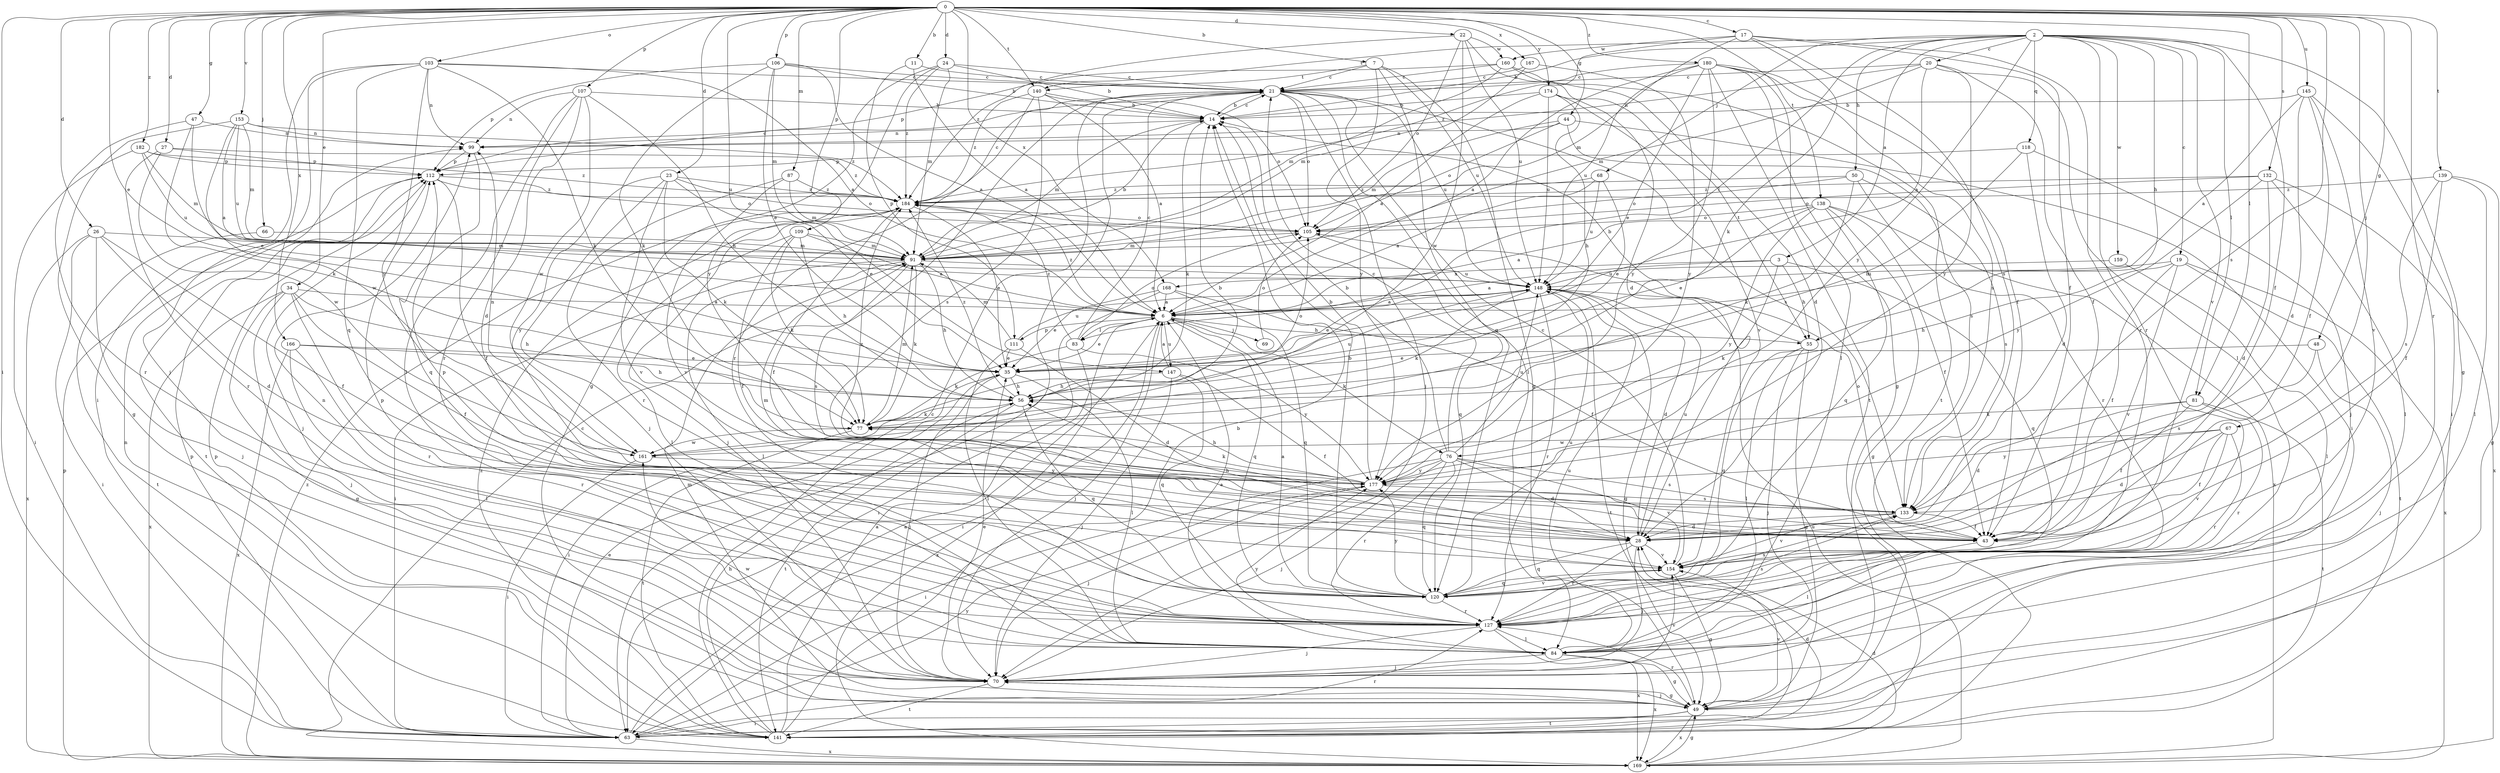 strict digraph  {
0;
2;
3;
6;
7;
11;
14;
17;
19;
20;
21;
22;
23;
24;
26;
27;
28;
34;
35;
43;
44;
47;
48;
49;
50;
55;
56;
63;
66;
67;
68;
69;
70;
76;
77;
81;
83;
84;
87;
91;
99;
103;
105;
106;
107;
109;
111;
112;
118;
120;
127;
132;
133;
138;
139;
140;
141;
145;
147;
148;
153;
154;
159;
160;
161;
166;
167;
168;
169;
174;
177;
180;
182;
184;
0 -> 7  [label=b];
0 -> 11  [label=b];
0 -> 17  [label=c];
0 -> 22  [label=d];
0 -> 23  [label=d];
0 -> 24  [label=d];
0 -> 26  [label=d];
0 -> 27  [label=d];
0 -> 34  [label=e];
0 -> 35  [label=e];
0 -> 44  [label=g];
0 -> 47  [label=g];
0 -> 48  [label=g];
0 -> 63  [label=i];
0 -> 66  [label=j];
0 -> 67  [label=j];
0 -> 81  [label=l];
0 -> 87  [label=m];
0 -> 103  [label=o];
0 -> 106  [label=p];
0 -> 107  [label=p];
0 -> 109  [label=p];
0 -> 127  [label=r];
0 -> 132  [label=s];
0 -> 133  [label=s];
0 -> 138  [label=t];
0 -> 139  [label=t];
0 -> 140  [label=t];
0 -> 145  [label=u];
0 -> 147  [label=u];
0 -> 153  [label=v];
0 -> 166  [label=x];
0 -> 167  [label=x];
0 -> 168  [label=x];
0 -> 174  [label=y];
0 -> 180  [label=z];
0 -> 182  [label=z];
2 -> 3  [label=a];
2 -> 14  [label=b];
2 -> 19  [label=c];
2 -> 20  [label=c];
2 -> 43  [label=f];
2 -> 49  [label=g];
2 -> 50  [label=h];
2 -> 55  [label=h];
2 -> 68  [label=j];
2 -> 81  [label=l];
2 -> 83  [label=l];
2 -> 118  [label=q];
2 -> 127  [label=r];
2 -> 140  [label=t];
2 -> 154  [label=v];
2 -> 159  [label=w];
2 -> 177  [label=y];
3 -> 6  [label=a];
3 -> 55  [label=h];
3 -> 76  [label=k];
3 -> 120  [label=q];
3 -> 168  [label=x];
6 -> 35  [label=e];
6 -> 55  [label=h];
6 -> 63  [label=i];
6 -> 69  [label=j];
6 -> 70  [label=j];
6 -> 76  [label=k];
6 -> 83  [label=l];
6 -> 111  [label=p];
6 -> 120  [label=q];
6 -> 147  [label=u];
6 -> 184  [label=z];
7 -> 21  [label=c];
7 -> 49  [label=g];
7 -> 120  [label=q];
7 -> 140  [label=t];
7 -> 148  [label=u];
7 -> 177  [label=y];
11 -> 6  [label=a];
11 -> 21  [label=c];
11 -> 111  [label=p];
14 -> 21  [label=c];
14 -> 77  [label=k];
14 -> 91  [label=m];
14 -> 99  [label=n];
17 -> 43  [label=f];
17 -> 77  [label=k];
17 -> 91  [label=m];
17 -> 127  [label=r];
17 -> 133  [label=s];
17 -> 160  [label=w];
17 -> 184  [label=z];
19 -> 43  [label=f];
19 -> 56  [label=h];
19 -> 141  [label=t];
19 -> 148  [label=u];
19 -> 154  [label=v];
19 -> 169  [label=x];
20 -> 6  [label=a];
20 -> 21  [label=c];
20 -> 43  [label=f];
20 -> 84  [label=l];
20 -> 91  [label=m];
20 -> 99  [label=n];
20 -> 177  [label=y];
21 -> 14  [label=b];
21 -> 63  [label=i];
21 -> 70  [label=j];
21 -> 84  [label=l];
21 -> 105  [label=o];
21 -> 133  [label=s];
21 -> 148  [label=u];
22 -> 28  [label=d];
22 -> 105  [label=o];
22 -> 148  [label=u];
22 -> 160  [label=w];
22 -> 161  [label=w];
22 -> 184  [label=z];
23 -> 35  [label=e];
23 -> 70  [label=j];
23 -> 77  [label=k];
23 -> 105  [label=o];
23 -> 154  [label=v];
23 -> 177  [label=y];
23 -> 184  [label=z];
24 -> 14  [label=b];
24 -> 21  [label=c];
24 -> 49  [label=g];
24 -> 91  [label=m];
24 -> 177  [label=y];
24 -> 184  [label=z];
26 -> 28  [label=d];
26 -> 43  [label=f];
26 -> 63  [label=i];
26 -> 70  [label=j];
26 -> 91  [label=m];
26 -> 169  [label=x];
27 -> 112  [label=p];
27 -> 127  [label=r];
27 -> 161  [label=w];
27 -> 184  [label=z];
28 -> 56  [label=h];
28 -> 70  [label=j];
28 -> 91  [label=m];
28 -> 120  [label=q];
28 -> 127  [label=r];
28 -> 148  [label=u];
28 -> 154  [label=v];
34 -> 6  [label=a];
34 -> 43  [label=f];
34 -> 49  [label=g];
34 -> 56  [label=h];
34 -> 70  [label=j];
34 -> 127  [label=r];
34 -> 169  [label=x];
35 -> 56  [label=h];
35 -> 63  [label=i];
35 -> 70  [label=j];
35 -> 84  [label=l];
43 -> 84  [label=l];
43 -> 105  [label=o];
44 -> 63  [label=i];
44 -> 91  [label=m];
44 -> 99  [label=n];
44 -> 105  [label=o];
44 -> 133  [label=s];
47 -> 35  [label=e];
47 -> 77  [label=k];
47 -> 99  [label=n];
47 -> 127  [label=r];
48 -> 35  [label=e];
48 -> 70  [label=j];
48 -> 133  [label=s];
49 -> 63  [label=i];
49 -> 70  [label=j];
49 -> 91  [label=m];
49 -> 127  [label=r];
49 -> 141  [label=t];
49 -> 154  [label=v];
49 -> 169  [label=x];
50 -> 77  [label=k];
50 -> 105  [label=o];
50 -> 127  [label=r];
50 -> 133  [label=s];
50 -> 184  [label=z];
55 -> 14  [label=b];
55 -> 49  [label=g];
55 -> 70  [label=j];
55 -> 84  [label=l];
55 -> 120  [label=q];
56 -> 77  [label=k];
56 -> 105  [label=o];
56 -> 120  [label=q];
56 -> 141  [label=t];
56 -> 148  [label=u];
56 -> 184  [label=z];
63 -> 6  [label=a];
63 -> 28  [label=d];
63 -> 35  [label=e];
63 -> 112  [label=p];
63 -> 127  [label=r];
63 -> 169  [label=x];
63 -> 177  [label=y];
66 -> 91  [label=m];
66 -> 141  [label=t];
67 -> 28  [label=d];
67 -> 43  [label=f];
67 -> 127  [label=r];
67 -> 154  [label=v];
67 -> 161  [label=w];
67 -> 177  [label=y];
68 -> 6  [label=a];
68 -> 35  [label=e];
68 -> 148  [label=u];
68 -> 184  [label=z];
69 -> 105  [label=o];
70 -> 35  [label=e];
70 -> 49  [label=g];
70 -> 141  [label=t];
70 -> 154  [label=v];
70 -> 161  [label=w];
76 -> 14  [label=b];
76 -> 21  [label=c];
76 -> 28  [label=d];
76 -> 63  [label=i];
76 -> 70  [label=j];
76 -> 120  [label=q];
76 -> 127  [label=r];
76 -> 133  [label=s];
76 -> 148  [label=u];
76 -> 154  [label=v];
76 -> 177  [label=y];
77 -> 91  [label=m];
77 -> 141  [label=t];
77 -> 161  [label=w];
81 -> 28  [label=d];
81 -> 43  [label=f];
81 -> 77  [label=k];
81 -> 127  [label=r];
81 -> 141  [label=t];
83 -> 21  [label=c];
83 -> 77  [label=k];
83 -> 105  [label=o];
83 -> 169  [label=x];
83 -> 177  [label=y];
83 -> 184  [label=z];
84 -> 6  [label=a];
84 -> 49  [label=g];
84 -> 70  [label=j];
84 -> 99  [label=n];
84 -> 148  [label=u];
84 -> 169  [label=x];
84 -> 177  [label=y];
87 -> 91  [label=m];
87 -> 127  [label=r];
87 -> 154  [label=v];
87 -> 184  [label=z];
91 -> 14  [label=b];
91 -> 56  [label=h];
91 -> 63  [label=i];
91 -> 77  [label=k];
91 -> 84  [label=l];
91 -> 133  [label=s];
91 -> 148  [label=u];
99 -> 112  [label=p];
99 -> 120  [label=q];
103 -> 6  [label=a];
103 -> 21  [label=c];
103 -> 63  [label=i];
103 -> 70  [label=j];
103 -> 77  [label=k];
103 -> 99  [label=n];
103 -> 120  [label=q];
103 -> 177  [label=y];
105 -> 91  [label=m];
105 -> 120  [label=q];
106 -> 6  [label=a];
106 -> 14  [label=b];
106 -> 21  [label=c];
106 -> 35  [label=e];
106 -> 77  [label=k];
106 -> 91  [label=m];
106 -> 112  [label=p];
107 -> 14  [label=b];
107 -> 28  [label=d];
107 -> 56  [label=h];
107 -> 84  [label=l];
107 -> 99  [label=n];
107 -> 127  [label=r];
107 -> 161  [label=w];
109 -> 6  [label=a];
109 -> 43  [label=f];
109 -> 56  [label=h];
109 -> 77  [label=k];
109 -> 84  [label=l];
109 -> 91  [label=m];
111 -> 28  [label=d];
111 -> 35  [label=e];
111 -> 84  [label=l];
111 -> 91  [label=m];
111 -> 148  [label=u];
112 -> 21  [label=c];
112 -> 43  [label=f];
112 -> 70  [label=j];
112 -> 105  [label=o];
112 -> 141  [label=t];
112 -> 184  [label=z];
118 -> 28  [label=d];
118 -> 56  [label=h];
118 -> 70  [label=j];
118 -> 112  [label=p];
120 -> 6  [label=a];
120 -> 14  [label=b];
120 -> 127  [label=r];
120 -> 133  [label=s];
120 -> 148  [label=u];
120 -> 154  [label=v];
120 -> 177  [label=y];
127 -> 70  [label=j];
127 -> 84  [label=l];
127 -> 112  [label=p];
127 -> 133  [label=s];
127 -> 169  [label=x];
132 -> 28  [label=d];
132 -> 84  [label=l];
132 -> 105  [label=o];
132 -> 169  [label=x];
132 -> 177  [label=y];
132 -> 184  [label=z];
133 -> 28  [label=d];
133 -> 43  [label=f];
133 -> 154  [label=v];
138 -> 6  [label=a];
138 -> 35  [label=e];
138 -> 43  [label=f];
138 -> 49  [label=g];
138 -> 105  [label=o];
138 -> 120  [label=q];
138 -> 169  [label=x];
138 -> 177  [label=y];
139 -> 43  [label=f];
139 -> 49  [label=g];
139 -> 84  [label=l];
139 -> 133  [label=s];
139 -> 184  [label=z];
140 -> 6  [label=a];
140 -> 14  [label=b];
140 -> 105  [label=o];
140 -> 127  [label=r];
140 -> 133  [label=s];
140 -> 184  [label=z];
141 -> 6  [label=a];
141 -> 14  [label=b];
141 -> 21  [label=c];
141 -> 56  [label=h];
141 -> 99  [label=n];
141 -> 112  [label=p];
141 -> 184  [label=z];
145 -> 6  [label=a];
145 -> 14  [label=b];
145 -> 28  [label=d];
145 -> 43  [label=f];
145 -> 63  [label=i];
145 -> 154  [label=v];
147 -> 6  [label=a];
147 -> 43  [label=f];
147 -> 56  [label=h];
147 -> 70  [label=j];
147 -> 120  [label=q];
148 -> 6  [label=a];
148 -> 28  [label=d];
148 -> 35  [label=e];
148 -> 49  [label=g];
148 -> 77  [label=k];
148 -> 127  [label=r];
148 -> 141  [label=t];
153 -> 6  [label=a];
153 -> 49  [label=g];
153 -> 91  [label=m];
153 -> 99  [label=n];
153 -> 148  [label=u];
153 -> 161  [label=w];
153 -> 184  [label=z];
154 -> 21  [label=c];
154 -> 49  [label=g];
154 -> 112  [label=p];
154 -> 120  [label=q];
159 -> 84  [label=l];
159 -> 148  [label=u];
160 -> 21  [label=c];
160 -> 28  [label=d];
160 -> 91  [label=m];
160 -> 112  [label=p];
160 -> 141  [label=t];
161 -> 14  [label=b];
161 -> 63  [label=i];
161 -> 99  [label=n];
161 -> 177  [label=y];
166 -> 35  [label=e];
166 -> 56  [label=h];
166 -> 84  [label=l];
166 -> 127  [label=r];
166 -> 169  [label=x];
167 -> 21  [label=c];
167 -> 91  [label=m];
167 -> 177  [label=y];
168 -> 6  [label=a];
168 -> 35  [label=e];
168 -> 43  [label=f];
168 -> 63  [label=i];
168 -> 120  [label=q];
169 -> 21  [label=c];
169 -> 28  [label=d];
169 -> 49  [label=g];
169 -> 112  [label=p];
169 -> 148  [label=u];
169 -> 184  [label=z];
174 -> 6  [label=a];
174 -> 14  [label=b];
174 -> 56  [label=h];
174 -> 148  [label=u];
174 -> 154  [label=v];
174 -> 55  [label=t];
177 -> 14  [label=b];
177 -> 56  [label=h];
177 -> 70  [label=j];
177 -> 77  [label=k];
177 -> 133  [label=s];
177 -> 184  [label=z];
180 -> 6  [label=a];
180 -> 21  [label=c];
180 -> 35  [label=e];
180 -> 43  [label=f];
180 -> 49  [label=g];
180 -> 84  [label=l];
180 -> 133  [label=s];
180 -> 141  [label=t];
180 -> 148  [label=u];
180 -> 177  [label=y];
182 -> 63  [label=i];
182 -> 91  [label=m];
182 -> 112  [label=p];
182 -> 148  [label=u];
182 -> 184  [label=z];
184 -> 21  [label=c];
184 -> 35  [label=e];
184 -> 43  [label=f];
184 -> 70  [label=j];
184 -> 105  [label=o];
}

